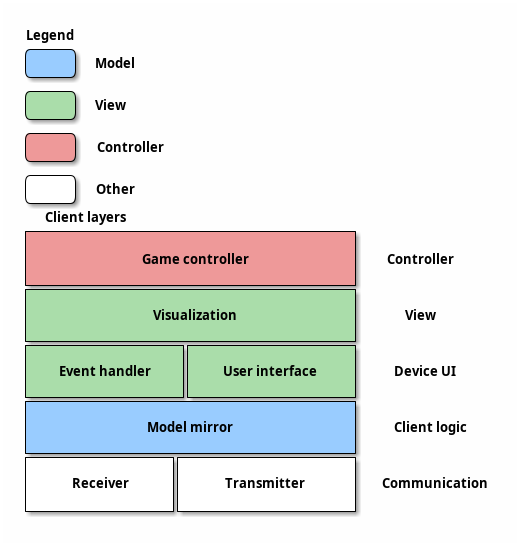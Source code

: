 @startditaa
'https://plantuml.com/ditaa

Legend
/----\
|c9CF| Model
\----/
/----\
|cADA| View
\----/
/----\
|cE99|Controller
\----/
/----\
|    | Other
\----/


Client layers
+--------------------------------+
|cE99                            |
|         Game controller        | Controller
|                                |
+--------------------------------+
|cADA                            |
|          Visualization         |    View
|                                |
+---------------+----------------+
|cADA           |cADA            |
| Event handler | User interface |  Device UI
|               |                |
+---------------+----------------+
|c9CF                            |
|          Model mirror          | Client logic
|                                |
+--------------+-----------------+
|              |                 |
|   Receiver   |   Transmitter   | Communication
|              |                 |
+--------------+-----------------+

@enduml